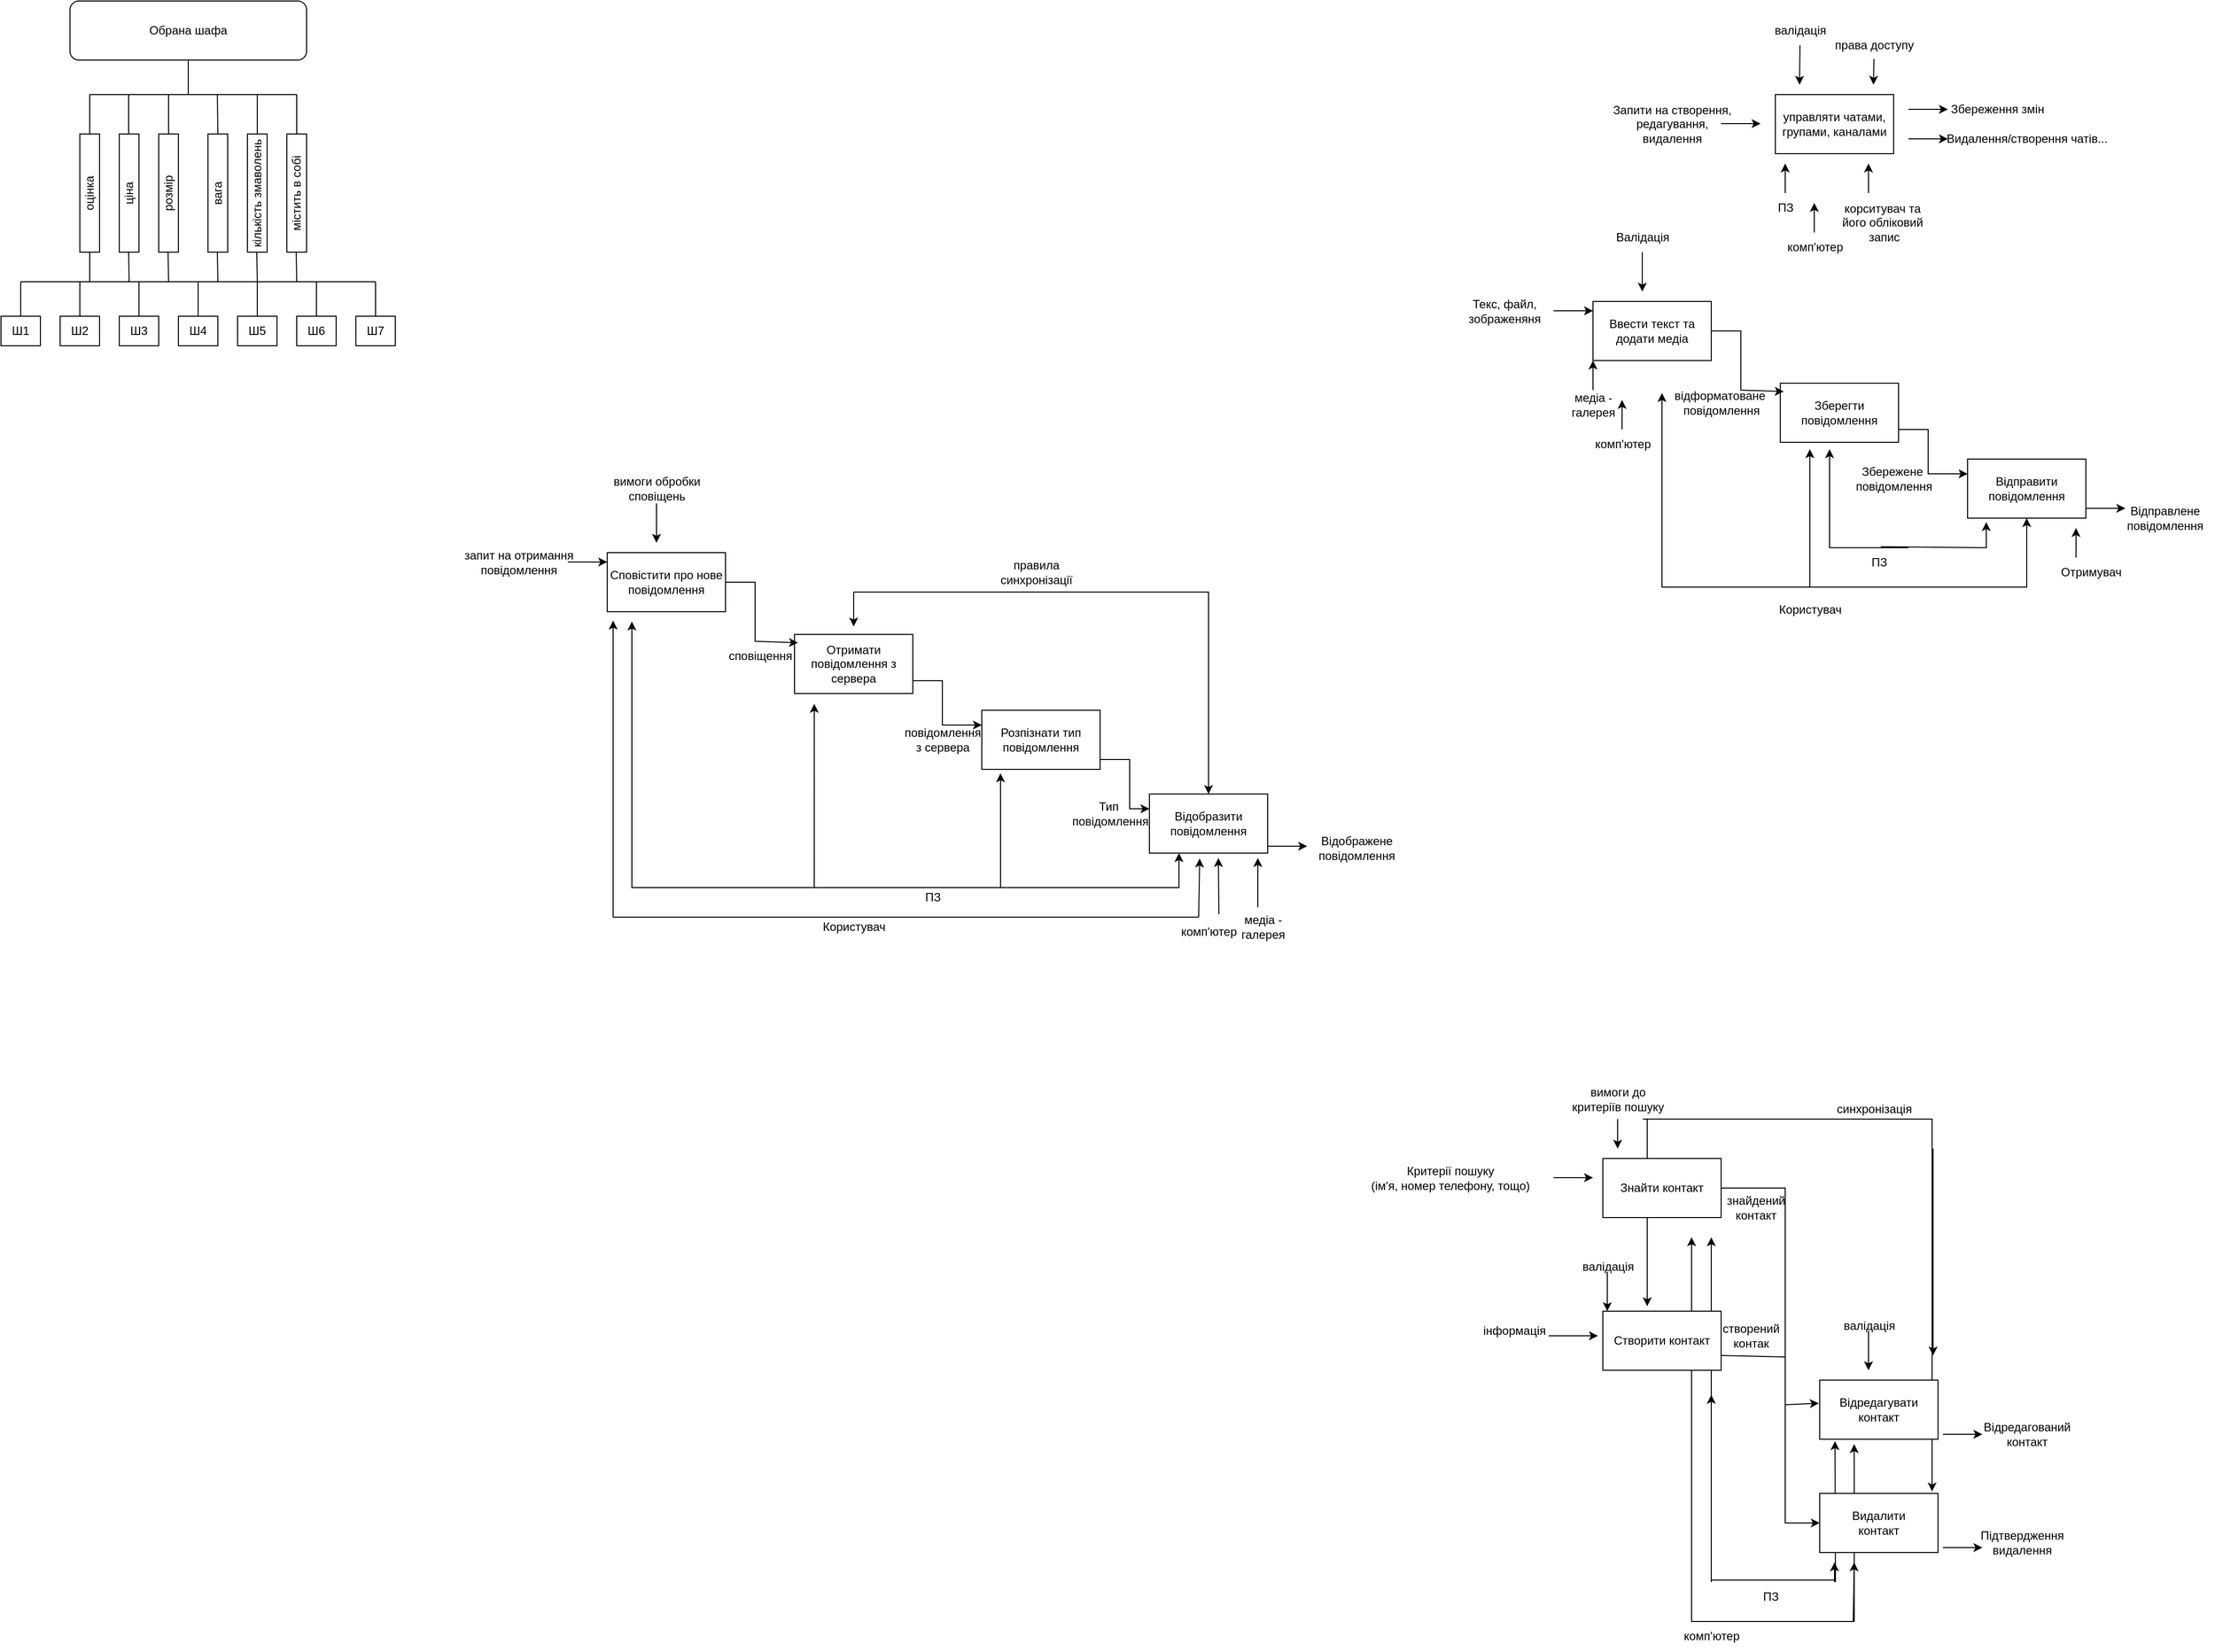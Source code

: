 <mxfile version="23.1.5" type="github">
  <diagram name="Page-1" id="oFntM4cFOOj5ocUR3GGF">
    <mxGraphModel dx="2714" dy="666" grid="1" gridSize="10" guides="1" tooltips="1" connect="1" arrows="1" fold="1" page="1" pageScale="1" pageWidth="850" pageHeight="1100" math="0" shadow="0">
      <root>
        <mxCell id="0" />
        <mxCell id="1" parent="0" />
        <mxCell id="zVhqKKW7a66qn0-9JKQ1-167" value="" style="endArrow=classic;html=1;rounded=0;" parent="1" edge="1">
          <mxGeometry width="50" height="50" relative="1" as="geometry">
            <mxPoint x="230" y="1240" as="sourcePoint" />
            <mxPoint x="230" y="1430" as="targetPoint" />
          </mxGeometry>
        </mxCell>
        <mxCell id="zVhqKKW7a66qn0-9JKQ1-165" value="" style="endArrow=classic;html=1;rounded=0;entryX=0.95;entryY=-0.033;entryDx=0;entryDy=0;entryPerimeter=0;exitX=0.713;exitY=1;exitDx=0;exitDy=0;exitPerimeter=0;" parent="1" source="zVhqKKW7a66qn0-9JKQ1-163" target="zVhqKKW7a66qn0-9JKQ1-149" edge="1">
          <mxGeometry width="50" height="50" relative="1" as="geometry">
            <mxPoint x="460" y="1270" as="sourcePoint" />
            <mxPoint x="550" y="1240" as="targetPoint" />
            <Array as="points">
              <mxPoint x="519" y="1240" />
            </Array>
          </mxGeometry>
        </mxCell>
        <mxCell id="zVhqKKW7a66qn0-9JKQ1-157" value="" style="endArrow=classic;html=1;rounded=0;entryX=0.05;entryY=1.142;entryDx=0;entryDy=0;entryPerimeter=0;" parent="1" edge="1">
          <mxGeometry width="50" height="50" relative="1" as="geometry">
            <mxPoint x="421" y="1710" as="sourcePoint" />
            <mxPoint x="420.5" y="1567" as="targetPoint" />
          </mxGeometry>
        </mxCell>
        <mxCell id="zVhqKKW7a66qn0-9JKQ1-1" value="управляти чатами,&lt;br&gt;групами, каналами" style="rounded=0;whiteSpace=wrap;html=1;" parent="1" vertex="1">
          <mxGeometry x="360" y="200" width="120" height="60" as="geometry" />
        </mxCell>
        <mxCell id="zVhqKKW7a66qn0-9JKQ1-3" value="" style="endArrow=classic;html=1;rounded=0;" parent="1" edge="1">
          <mxGeometry width="50" height="50" relative="1" as="geometry">
            <mxPoint x="305" y="229.5" as="sourcePoint" />
            <mxPoint x="345" y="229.5" as="targetPoint" />
          </mxGeometry>
        </mxCell>
        <mxCell id="zVhqKKW7a66qn0-9JKQ1-4" value="Запити на створення,&lt;br&gt;редагування,&lt;br&gt;видалення" style="text;html=1;align=center;verticalAlign=middle;resizable=0;points=[];autosize=1;strokeColor=none;fillColor=none;" parent="1" vertex="1">
          <mxGeometry x="185" y="200" width="140" height="60" as="geometry" />
        </mxCell>
        <mxCell id="zVhqKKW7a66qn0-9JKQ1-7" value="" style="endArrow=classic;html=1;rounded=0;" parent="1" edge="1">
          <mxGeometry width="50" height="50" relative="1" as="geometry">
            <mxPoint x="370" y="300" as="sourcePoint" />
            <mxPoint x="370" y="270" as="targetPoint" />
          </mxGeometry>
        </mxCell>
        <mxCell id="zVhqKKW7a66qn0-9JKQ1-8" value="ПЗ" style="text;html=1;align=center;verticalAlign=middle;resizable=0;points=[];autosize=1;strokeColor=none;fillColor=none;" parent="1" vertex="1">
          <mxGeometry x="350" y="300" width="40" height="30" as="geometry" />
        </mxCell>
        <mxCell id="zVhqKKW7a66qn0-9JKQ1-9" value="" style="endArrow=classic;html=1;rounded=0;" parent="1" edge="1">
          <mxGeometry width="50" height="50" relative="1" as="geometry">
            <mxPoint x="454.5" y="300" as="sourcePoint" />
            <mxPoint x="454.5" y="270" as="targetPoint" />
          </mxGeometry>
        </mxCell>
        <mxCell id="zVhqKKW7a66qn0-9JKQ1-10" value="корситувач та&amp;nbsp;&lt;br&gt;його обліковий&amp;nbsp;&lt;br&gt;запис" style="text;html=1;align=center;verticalAlign=middle;resizable=0;points=[];autosize=1;strokeColor=none;fillColor=none;" parent="1" vertex="1">
          <mxGeometry x="415" y="300" width="110" height="60" as="geometry" />
        </mxCell>
        <mxCell id="zVhqKKW7a66qn0-9JKQ1-11" value="" style="endArrow=classic;html=1;rounded=0;" parent="1" edge="1">
          <mxGeometry width="50" height="50" relative="1" as="geometry">
            <mxPoint x="399.5" y="340" as="sourcePoint" />
            <mxPoint x="399.5" y="310" as="targetPoint" />
          </mxGeometry>
        </mxCell>
        <mxCell id="zVhqKKW7a66qn0-9JKQ1-12" value="комп&#39;ютер" style="text;html=1;align=center;verticalAlign=middle;resizable=0;points=[];autosize=1;strokeColor=none;fillColor=none;" parent="1" vertex="1">
          <mxGeometry x="360" y="340" width="80" height="30" as="geometry" />
        </mxCell>
        <mxCell id="zVhqKKW7a66qn0-9JKQ1-18" value="" style="endArrow=classic;html=1;rounded=0;" parent="1" edge="1">
          <mxGeometry width="50" height="50" relative="1" as="geometry">
            <mxPoint x="495" y="215" as="sourcePoint" />
            <mxPoint x="535" y="215" as="targetPoint" />
          </mxGeometry>
        </mxCell>
        <mxCell id="zVhqKKW7a66qn0-9JKQ1-20" value="Збереження змін" style="text;html=1;align=center;verticalAlign=middle;resizable=0;points=[];autosize=1;strokeColor=none;fillColor=none;" parent="1" vertex="1">
          <mxGeometry x="525" y="200" width="120" height="30" as="geometry" />
        </mxCell>
        <mxCell id="zVhqKKW7a66qn0-9JKQ1-21" value="" style="endArrow=classic;html=1;rounded=0;" parent="1" edge="1">
          <mxGeometry width="50" height="50" relative="1" as="geometry">
            <mxPoint x="495" y="245" as="sourcePoint" />
            <mxPoint x="535" y="245" as="targetPoint" />
          </mxGeometry>
        </mxCell>
        <mxCell id="zVhqKKW7a66qn0-9JKQ1-22" value="Видалення/створення чатів..." style="text;html=1;align=center;verticalAlign=middle;resizable=0;points=[];autosize=1;strokeColor=none;fillColor=none;" parent="1" vertex="1">
          <mxGeometry x="520" y="230" width="190" height="30" as="geometry" />
        </mxCell>
        <mxCell id="zVhqKKW7a66qn0-9JKQ1-23" value="" style="endArrow=classic;html=1;rounded=0;" parent="1" edge="1">
          <mxGeometry width="50" height="50" relative="1" as="geometry">
            <mxPoint x="385" y="150" as="sourcePoint" />
            <mxPoint x="384.5" y="190" as="targetPoint" />
          </mxGeometry>
        </mxCell>
        <mxCell id="zVhqKKW7a66qn0-9JKQ1-24" value="валідація" style="text;html=1;align=center;verticalAlign=middle;resizable=0;points=[];autosize=1;strokeColor=none;fillColor=none;" parent="1" vertex="1">
          <mxGeometry x="345" y="120" width="80" height="30" as="geometry" />
        </mxCell>
        <mxCell id="zVhqKKW7a66qn0-9JKQ1-25" value="" style="endArrow=classic;html=1;rounded=0;exitX=0.5;exitY=0.963;exitDx=0;exitDy=0;exitPerimeter=0;" parent="1" source="zVhqKKW7a66qn0-9JKQ1-26" edge="1">
          <mxGeometry width="50" height="50" relative="1" as="geometry">
            <mxPoint x="460" y="150" as="sourcePoint" />
            <mxPoint x="459.5" y="190" as="targetPoint" />
          </mxGeometry>
        </mxCell>
        <mxCell id="zVhqKKW7a66qn0-9JKQ1-26" value="права доступу" style="text;html=1;align=center;verticalAlign=middle;resizable=0;points=[];autosize=1;strokeColor=none;fillColor=none;" parent="1" vertex="1">
          <mxGeometry x="410" y="135" width="100" height="30" as="geometry" />
        </mxCell>
        <mxCell id="zVhqKKW7a66qn0-9JKQ1-34" value="Ввести текст та додати медіа" style="rounded=0;whiteSpace=wrap;html=1;" parent="1" vertex="1">
          <mxGeometry x="175" y="410" width="120" height="60" as="geometry" />
        </mxCell>
        <mxCell id="zVhqKKW7a66qn0-9JKQ1-35" value="Зберегти повідомлення" style="rounded=0;whiteSpace=wrap;html=1;" parent="1" vertex="1">
          <mxGeometry x="365" y="493" width="120" height="60" as="geometry" />
        </mxCell>
        <mxCell id="zVhqKKW7a66qn0-9JKQ1-36" value="Відправити повідомлення" style="rounded=0;whiteSpace=wrap;html=1;" parent="1" vertex="1">
          <mxGeometry x="555" y="570" width="120" height="60" as="geometry" />
        </mxCell>
        <mxCell id="zVhqKKW7a66qn0-9JKQ1-37" value="" style="endArrow=classic;html=1;rounded=0;" parent="1" edge="1">
          <mxGeometry width="50" height="50" relative="1" as="geometry">
            <mxPoint x="135" y="419.5" as="sourcePoint" />
            <mxPoint x="175" y="419.5" as="targetPoint" />
          </mxGeometry>
        </mxCell>
        <mxCell id="zVhqKKW7a66qn0-9JKQ1-38" value="Текс, файл, &lt;br&gt;зображеняня" style="text;html=1;align=center;verticalAlign=middle;resizable=0;points=[];autosize=1;strokeColor=none;fillColor=none;" parent="1" vertex="1">
          <mxGeometry x="35" y="400" width="100" height="40" as="geometry" />
        </mxCell>
        <mxCell id="zVhqKKW7a66qn0-9JKQ1-39" value="" style="endArrow=classic;html=1;rounded=0;entryX=0.029;entryY=0.142;entryDx=0;entryDy=0;entryPerimeter=0;" parent="1" target="zVhqKKW7a66qn0-9JKQ1-35" edge="1">
          <mxGeometry width="50" height="50" relative="1" as="geometry">
            <mxPoint x="295" y="440" as="sourcePoint" />
            <mxPoint x="345" y="390" as="targetPoint" />
            <Array as="points">
              <mxPoint x="325" y="440" />
              <mxPoint x="325" y="500" />
            </Array>
          </mxGeometry>
        </mxCell>
        <mxCell id="zVhqKKW7a66qn0-9JKQ1-40" value="відформатоване&amp;nbsp;&lt;br&gt;повідомлення" style="text;html=1;align=center;verticalAlign=middle;resizable=0;points=[];autosize=1;strokeColor=none;fillColor=none;" parent="1" vertex="1">
          <mxGeometry x="245" y="493" width="120" height="40" as="geometry" />
        </mxCell>
        <mxCell id="zVhqKKW7a66qn0-9JKQ1-41" value="" style="endArrow=classic;html=1;rounded=0;entryX=0;entryY=0.25;entryDx=0;entryDy=0;" parent="1" target="zVhqKKW7a66qn0-9JKQ1-36" edge="1">
          <mxGeometry width="50" height="50" relative="1" as="geometry">
            <mxPoint x="485" y="540" as="sourcePoint" />
            <mxPoint x="555" y="620" as="targetPoint" />
            <Array as="points">
              <mxPoint x="515" y="540" />
              <mxPoint x="515" y="585" />
            </Array>
          </mxGeometry>
        </mxCell>
        <mxCell id="zVhqKKW7a66qn0-9JKQ1-42" value="Збережене&amp;nbsp;&lt;br&gt;повідомлення" style="text;html=1;align=center;verticalAlign=middle;resizable=0;points=[];autosize=1;strokeColor=none;fillColor=none;" parent="1" vertex="1">
          <mxGeometry x="430" y="570" width="100" height="40" as="geometry" />
        </mxCell>
        <mxCell id="zVhqKKW7a66qn0-9JKQ1-44" value="" style="endArrow=classic;html=1;rounded=0;" parent="1" edge="1">
          <mxGeometry width="50" height="50" relative="1" as="geometry">
            <mxPoint x="675" y="620" as="sourcePoint" />
            <mxPoint x="715" y="620" as="targetPoint" />
          </mxGeometry>
        </mxCell>
        <mxCell id="zVhqKKW7a66qn0-9JKQ1-45" value="Відправлене&lt;br&gt;повідомлення" style="text;html=1;align=center;verticalAlign=middle;resizable=0;points=[];autosize=1;strokeColor=none;fillColor=none;" parent="1" vertex="1">
          <mxGeometry x="705" y="610" width="100" height="40" as="geometry" />
        </mxCell>
        <mxCell id="zVhqKKW7a66qn0-9JKQ1-49" value="" style="endArrow=classic;html=1;rounded=0;" parent="1" edge="1">
          <mxGeometry width="50" height="50" relative="1" as="geometry">
            <mxPoint x="175" y="500" as="sourcePoint" />
            <mxPoint x="175" y="470" as="targetPoint" />
          </mxGeometry>
        </mxCell>
        <mxCell id="zVhqKKW7a66qn0-9JKQ1-50" value="медіа -&lt;br&gt;галерея" style="text;html=1;align=center;verticalAlign=middle;resizable=0;points=[];autosize=1;strokeColor=none;fillColor=none;" parent="1" vertex="1">
          <mxGeometry x="140" y="495" width="70" height="40" as="geometry" />
        </mxCell>
        <mxCell id="zVhqKKW7a66qn0-9JKQ1-51" value="" style="endArrow=classic;html=1;rounded=0;" parent="1" edge="1">
          <mxGeometry width="50" height="50" relative="1" as="geometry">
            <mxPoint x="204.5" y="540" as="sourcePoint" />
            <mxPoint x="204.5" y="510" as="targetPoint" />
          </mxGeometry>
        </mxCell>
        <mxCell id="zVhqKKW7a66qn0-9JKQ1-52" value="комп&#39;ютер" style="text;html=1;align=center;verticalAlign=middle;resizable=0;points=[];autosize=1;strokeColor=none;fillColor=none;" parent="1" vertex="1">
          <mxGeometry x="165" y="540" width="80" height="30" as="geometry" />
        </mxCell>
        <mxCell id="zVhqKKW7a66qn0-9JKQ1-53" value="" style="endArrow=classic;html=1;rounded=0;" parent="1" edge="1">
          <mxGeometry width="50" height="50" relative="1" as="geometry">
            <mxPoint x="495" y="660" as="sourcePoint" />
            <mxPoint x="415" y="560" as="targetPoint" />
            <Array as="points">
              <mxPoint x="415" y="660" />
            </Array>
          </mxGeometry>
        </mxCell>
        <mxCell id="zVhqKKW7a66qn0-9JKQ1-54" value="ПЗ" style="text;html=1;align=center;verticalAlign=middle;resizable=0;points=[];autosize=1;strokeColor=none;fillColor=none;" parent="1" vertex="1">
          <mxGeometry x="445" y="660" width="40" height="30" as="geometry" />
        </mxCell>
        <mxCell id="zVhqKKW7a66qn0-9JKQ1-55" value="" style="endArrow=classic;html=1;rounded=0;" parent="1" edge="1">
          <mxGeometry width="50" height="50" relative="1" as="geometry">
            <mxPoint x="665" y="670" as="sourcePoint" />
            <mxPoint x="665" y="640" as="targetPoint" />
          </mxGeometry>
        </mxCell>
        <mxCell id="zVhqKKW7a66qn0-9JKQ1-56" value="Отримувач" style="text;html=1;align=center;verticalAlign=middle;resizable=0;points=[];autosize=1;strokeColor=none;fillColor=none;" parent="1" vertex="1">
          <mxGeometry x="635" y="670" width="90" height="30" as="geometry" />
        </mxCell>
        <mxCell id="zVhqKKW7a66qn0-9JKQ1-58" value="" style="endArrow=classic;html=1;rounded=0;exitX=0.5;exitY=1;exitDx=0;exitDy=0;" parent="1" source="zVhqKKW7a66qn0-9JKQ1-36" edge="1">
          <mxGeometry width="50" height="50" relative="1" as="geometry">
            <mxPoint x="245" y="680" as="sourcePoint" />
            <mxPoint x="245" y="503" as="targetPoint" />
            <Array as="points">
              <mxPoint x="615" y="700" />
              <mxPoint x="245" y="700" />
            </Array>
          </mxGeometry>
        </mxCell>
        <mxCell id="zVhqKKW7a66qn0-9JKQ1-59" value="" style="endArrow=classic;html=1;rounded=0;entryX=0.158;entryY=1.067;entryDx=0;entryDy=0;entryPerimeter=0;exitX=0.55;exitY=-0.033;exitDx=0;exitDy=0;exitPerimeter=0;" parent="1" source="zVhqKKW7a66qn0-9JKQ1-54" target="zVhqKKW7a66qn0-9JKQ1-36" edge="1">
          <mxGeometry width="50" height="50" relative="1" as="geometry">
            <mxPoint x="405" y="630" as="sourcePoint" />
            <mxPoint x="575" y="660" as="targetPoint" />
            <Array as="points">
              <mxPoint x="574" y="660" />
            </Array>
          </mxGeometry>
        </mxCell>
        <mxCell id="zVhqKKW7a66qn0-9JKQ1-60" value="Користувач" style="text;html=1;align=center;verticalAlign=middle;resizable=0;points=[];autosize=1;strokeColor=none;fillColor=none;" parent="1" vertex="1">
          <mxGeometry x="350" y="708" width="90" height="30" as="geometry" />
        </mxCell>
        <mxCell id="zVhqKKW7a66qn0-9JKQ1-62" value="" style="endArrow=classic;html=1;rounded=0;" parent="1" edge="1">
          <mxGeometry width="50" height="50" relative="1" as="geometry">
            <mxPoint x="395" y="700" as="sourcePoint" />
            <mxPoint x="395" y="560" as="targetPoint" />
          </mxGeometry>
        </mxCell>
        <mxCell id="zVhqKKW7a66qn0-9JKQ1-63" value="" style="endArrow=classic;html=1;rounded=0;" parent="1" edge="1">
          <mxGeometry width="50" height="50" relative="1" as="geometry">
            <mxPoint x="615" y="700" as="sourcePoint" />
            <mxPoint x="615" y="630" as="targetPoint" />
          </mxGeometry>
        </mxCell>
        <mxCell id="zVhqKKW7a66qn0-9JKQ1-66" value="" style="endArrow=classic;html=1;rounded=0;" parent="1" edge="1">
          <mxGeometry width="50" height="50" relative="1" as="geometry">
            <mxPoint x="225" y="360" as="sourcePoint" />
            <mxPoint x="225" y="400" as="targetPoint" />
          </mxGeometry>
        </mxCell>
        <mxCell id="zVhqKKW7a66qn0-9JKQ1-67" value="Валідація" style="text;html=1;align=center;verticalAlign=middle;resizable=0;points=[];autosize=1;strokeColor=none;fillColor=none;" parent="1" vertex="1">
          <mxGeometry x="185" y="330" width="80" height="30" as="geometry" />
        </mxCell>
        <mxCell id="zVhqKKW7a66qn0-9JKQ1-68" value="Сповістити про нове повідомлення" style="rounded=0;whiteSpace=wrap;html=1;" parent="1" vertex="1">
          <mxGeometry x="-825" y="665" width="120" height="60" as="geometry" />
        </mxCell>
        <mxCell id="zVhqKKW7a66qn0-9JKQ1-69" value="Отримати повідомлення з сервера" style="rounded=0;whiteSpace=wrap;html=1;" parent="1" vertex="1">
          <mxGeometry x="-635" y="748" width="120" height="60" as="geometry" />
        </mxCell>
        <mxCell id="zVhqKKW7a66qn0-9JKQ1-70" value="Розпізнати тип повідомлення" style="rounded=0;whiteSpace=wrap;html=1;" parent="1" vertex="1">
          <mxGeometry x="-445" y="825" width="120" height="60" as="geometry" />
        </mxCell>
        <mxCell id="zVhqKKW7a66qn0-9JKQ1-71" value="" style="endArrow=classic;html=1;rounded=0;" parent="1" edge="1">
          <mxGeometry width="50" height="50" relative="1" as="geometry">
            <mxPoint x="-865" y="674.5" as="sourcePoint" />
            <mxPoint x="-825" y="674.5" as="targetPoint" />
          </mxGeometry>
        </mxCell>
        <mxCell id="zVhqKKW7a66qn0-9JKQ1-72" value="запит на отримання&lt;br&gt;повідомлення" style="text;html=1;align=center;verticalAlign=middle;resizable=0;points=[];autosize=1;strokeColor=none;fillColor=none;" parent="1" vertex="1">
          <mxGeometry x="-980" y="655" width="130" height="40" as="geometry" />
        </mxCell>
        <mxCell id="zVhqKKW7a66qn0-9JKQ1-73" value="" style="endArrow=classic;html=1;rounded=0;entryX=0.029;entryY=0.142;entryDx=0;entryDy=0;entryPerimeter=0;" parent="1" target="zVhqKKW7a66qn0-9JKQ1-69" edge="1">
          <mxGeometry width="50" height="50" relative="1" as="geometry">
            <mxPoint x="-705" y="695" as="sourcePoint" />
            <mxPoint x="-655" y="645" as="targetPoint" />
            <Array as="points">
              <mxPoint x="-675" y="695" />
              <mxPoint x="-675" y="755" />
            </Array>
          </mxGeometry>
        </mxCell>
        <mxCell id="zVhqKKW7a66qn0-9JKQ1-74" value="сповіщення" style="text;html=1;align=center;verticalAlign=middle;resizable=0;points=[];autosize=1;strokeColor=none;fillColor=none;" parent="1" vertex="1">
          <mxGeometry x="-715" y="755" width="90" height="30" as="geometry" />
        </mxCell>
        <mxCell id="zVhqKKW7a66qn0-9JKQ1-75" value="" style="endArrow=classic;html=1;rounded=0;entryX=0;entryY=0.25;entryDx=0;entryDy=0;" parent="1" target="zVhqKKW7a66qn0-9JKQ1-70" edge="1">
          <mxGeometry width="50" height="50" relative="1" as="geometry">
            <mxPoint x="-515" y="795" as="sourcePoint" />
            <mxPoint x="-445" y="875" as="targetPoint" />
            <Array as="points">
              <mxPoint x="-485" y="795" />
              <mxPoint x="-485" y="840" />
            </Array>
          </mxGeometry>
        </mxCell>
        <mxCell id="zVhqKKW7a66qn0-9JKQ1-77" value="" style="endArrow=classic;html=1;rounded=0;" parent="1" edge="1">
          <mxGeometry width="50" height="50" relative="1" as="geometry">
            <mxPoint x="-155" y="963" as="sourcePoint" />
            <mxPoint x="-115" y="963" as="targetPoint" />
          </mxGeometry>
        </mxCell>
        <mxCell id="zVhqKKW7a66qn0-9JKQ1-78" value="Відображене&lt;br&gt;повідомлення" style="text;html=1;align=center;verticalAlign=middle;resizable=0;points=[];autosize=1;strokeColor=none;fillColor=none;" parent="1" vertex="1">
          <mxGeometry x="-115" y="945" width="100" height="40" as="geometry" />
        </mxCell>
        <mxCell id="zVhqKKW7a66qn0-9JKQ1-80" value="медіа -&lt;br&gt;галерея" style="text;html=1;align=center;verticalAlign=middle;resizable=0;points=[];autosize=1;strokeColor=none;fillColor=none;" parent="1" vertex="1">
          <mxGeometry x="-195" y="1025" width="70" height="40" as="geometry" />
        </mxCell>
        <mxCell id="zVhqKKW7a66qn0-9JKQ1-82" value="комп&#39;ютер" style="text;html=1;align=center;verticalAlign=middle;resizable=0;points=[];autosize=1;strokeColor=none;fillColor=none;" parent="1" vertex="1">
          <mxGeometry x="-255" y="1035" width="80" height="30" as="geometry" />
        </mxCell>
        <mxCell id="zVhqKKW7a66qn0-9JKQ1-83" value="" style="endArrow=classic;html=1;rounded=0;entryX=0.167;entryY=1.175;entryDx=0;entryDy=0;entryPerimeter=0;" parent="1" target="zVhqKKW7a66qn0-9JKQ1-69" edge="1">
          <mxGeometry width="50" height="50" relative="1" as="geometry">
            <mxPoint x="-425" y="1005" as="sourcePoint" />
            <mxPoint x="-615" y="835" as="targetPoint" />
            <Array as="points">
              <mxPoint x="-615" y="1005" />
            </Array>
          </mxGeometry>
        </mxCell>
        <mxCell id="zVhqKKW7a66qn0-9JKQ1-84" value="ПЗ" style="text;html=1;align=center;verticalAlign=middle;resizable=0;points=[];autosize=1;strokeColor=none;fillColor=none;" parent="1" vertex="1">
          <mxGeometry x="-515" y="1000" width="40" height="30" as="geometry" />
        </mxCell>
        <mxCell id="zVhqKKW7a66qn0-9JKQ1-85" value="" style="endArrow=classic;html=1;rounded=0;exitX=0.631;exitY=-0.1;exitDx=0;exitDy=0;exitPerimeter=0;" parent="1" source="zVhqKKW7a66qn0-9JKQ1-82" edge="1">
          <mxGeometry width="50" height="50" relative="1" as="geometry">
            <mxPoint x="-205" y="1005" as="sourcePoint" />
            <mxPoint x="-205" y="975" as="targetPoint" />
          </mxGeometry>
        </mxCell>
        <mxCell id="zVhqKKW7a66qn0-9JKQ1-87" value="" style="endArrow=classic;html=1;rounded=0;entryX=0.05;entryY=1.15;entryDx=0;entryDy=0;entryPerimeter=0;" parent="1" target="zVhqKKW7a66qn0-9JKQ1-68" edge="1">
          <mxGeometry width="50" height="50" relative="1" as="geometry">
            <mxPoint x="-225" y="1035" as="sourcePoint" />
            <mxPoint x="-820" y="756.5" as="targetPoint" />
            <Array as="points">
              <mxPoint x="-245" y="1035" />
              <mxPoint x="-455" y="1035" />
              <mxPoint x="-819" y="1035" />
            </Array>
          </mxGeometry>
        </mxCell>
        <mxCell id="zVhqKKW7a66qn0-9JKQ1-88" value="" style="endArrow=classic;html=1;rounded=0;entryX=0.158;entryY=1.067;entryDx=0;entryDy=0;entryPerimeter=0;" parent="1" target="zVhqKKW7a66qn0-9JKQ1-70" edge="1">
          <mxGeometry width="50" height="50" relative="1" as="geometry">
            <mxPoint x="-426" y="1005" as="sourcePoint" />
            <mxPoint x="-425" y="915" as="targetPoint" />
            <Array as="points">
              <mxPoint x="-426" y="915" />
            </Array>
          </mxGeometry>
        </mxCell>
        <mxCell id="zVhqKKW7a66qn0-9JKQ1-89" value="Користувач" style="text;html=1;align=center;verticalAlign=middle;resizable=0;points=[];autosize=1;strokeColor=none;fillColor=none;" parent="1" vertex="1">
          <mxGeometry x="-620" y="1030" width="90" height="30" as="geometry" />
        </mxCell>
        <mxCell id="zVhqKKW7a66qn0-9JKQ1-91" value="" style="endArrow=classic;html=1;rounded=0;entryX=0.25;entryY=1;entryDx=0;entryDy=0;" parent="1" target="zVhqKKW7a66qn0-9JKQ1-94" edge="1">
          <mxGeometry width="50" height="50" relative="1" as="geometry">
            <mxPoint x="-435" y="1005" as="sourcePoint" />
            <mxPoint x="-195" y="965" as="targetPoint" />
            <Array as="points">
              <mxPoint x="-395" y="1005" />
              <mxPoint x="-245" y="1005" />
            </Array>
          </mxGeometry>
        </mxCell>
        <mxCell id="zVhqKKW7a66qn0-9JKQ1-92" value="" style="endArrow=classic;html=1;rounded=0;" parent="1" edge="1">
          <mxGeometry width="50" height="50" relative="1" as="geometry">
            <mxPoint x="-775" y="615" as="sourcePoint" />
            <mxPoint x="-775" y="655" as="targetPoint" />
          </mxGeometry>
        </mxCell>
        <mxCell id="zVhqKKW7a66qn0-9JKQ1-93" value="вимоги обробки&lt;br&gt;сповіщень" style="text;html=1;align=center;verticalAlign=middle;resizable=0;points=[];autosize=1;strokeColor=none;fillColor=none;" parent="1" vertex="1">
          <mxGeometry x="-830" y="580" width="110" height="40" as="geometry" />
        </mxCell>
        <mxCell id="zVhqKKW7a66qn0-9JKQ1-94" value="Відобразити повідомлення" style="rounded=0;whiteSpace=wrap;html=1;" parent="1" vertex="1">
          <mxGeometry x="-275" y="910" width="120" height="60" as="geometry" />
        </mxCell>
        <mxCell id="zVhqKKW7a66qn0-9JKQ1-95" value="" style="endArrow=classic;html=1;rounded=0;entryX=0;entryY=0.25;entryDx=0;entryDy=0;" parent="1" target="zVhqKKW7a66qn0-9JKQ1-94" edge="1">
          <mxGeometry width="50" height="50" relative="1" as="geometry">
            <mxPoint x="-325" y="875" as="sourcePoint" />
            <mxPoint x="-275" y="825" as="targetPoint" />
            <Array as="points">
              <mxPoint x="-295" y="875" />
              <mxPoint x="-295" y="925" />
            </Array>
          </mxGeometry>
        </mxCell>
        <mxCell id="zVhqKKW7a66qn0-9JKQ1-96" value="Тип&amp;nbsp;&lt;br style=&quot;border-color: var(--border-color);&quot;&gt;повідомлення" style="text;html=1;align=center;verticalAlign=middle;resizable=0;points=[];autosize=1;strokeColor=none;fillColor=none;" parent="1" vertex="1">
          <mxGeometry x="-365" y="910" width="100" height="40" as="geometry" />
        </mxCell>
        <mxCell id="zVhqKKW7a66qn0-9JKQ1-98" value="повідомлення &lt;br&gt;з сервера" style="text;html=1;align=center;verticalAlign=middle;resizable=0;points=[];autosize=1;strokeColor=none;fillColor=none;" parent="1" vertex="1">
          <mxGeometry x="-535" y="835" width="100" height="40" as="geometry" />
        </mxCell>
        <mxCell id="zVhqKKW7a66qn0-9JKQ1-100" value="" style="endArrow=classic;html=1;rounded=0;entryX=0.425;entryY=1.092;entryDx=0;entryDy=0;entryPerimeter=0;" parent="1" target="zVhqKKW7a66qn0-9JKQ1-94" edge="1">
          <mxGeometry width="50" height="50" relative="1" as="geometry">
            <mxPoint x="-225" y="1035" as="sourcePoint" />
            <mxPoint x="-165" y="965" as="targetPoint" />
          </mxGeometry>
        </mxCell>
        <mxCell id="zVhqKKW7a66qn0-9JKQ1-101" value="" style="endArrow=classic;html=1;rounded=0;" parent="1" edge="1">
          <mxGeometry width="50" height="50" relative="1" as="geometry">
            <mxPoint x="-590" y="1005" as="sourcePoint" />
            <mxPoint x="-800" y="735" as="targetPoint" />
            <Array as="points">
              <mxPoint x="-800" y="1005" />
            </Array>
          </mxGeometry>
        </mxCell>
        <mxCell id="zVhqKKW7a66qn0-9JKQ1-102" value="" style="endArrow=classic;html=1;rounded=0;" parent="1" edge="1">
          <mxGeometry width="50" height="50" relative="1" as="geometry">
            <mxPoint x="-165" y="1025" as="sourcePoint" />
            <mxPoint x="-165" y="975" as="targetPoint" />
          </mxGeometry>
        </mxCell>
        <mxCell id="zVhqKKW7a66qn0-9JKQ1-103" value="" style="endArrow=classic;html=1;rounded=0;" parent="1" edge="1">
          <mxGeometry width="50" height="50" relative="1" as="geometry">
            <mxPoint x="-575" y="705" as="sourcePoint" />
            <mxPoint x="-575" y="740" as="targetPoint" />
          </mxGeometry>
        </mxCell>
        <mxCell id="zVhqKKW7a66qn0-9JKQ1-104" value="правила&lt;br&gt;синхронізації" style="text;html=1;align=center;verticalAlign=middle;resizable=0;points=[];autosize=1;strokeColor=none;fillColor=none;" parent="1" vertex="1">
          <mxGeometry x="-440" y="665" width="100" height="40" as="geometry" />
        </mxCell>
        <mxCell id="zVhqKKW7a66qn0-9JKQ1-105" value="" style="endArrow=classic;html=1;rounded=0;entryX=0.5;entryY=0;entryDx=0;entryDy=0;" parent="1" target="zVhqKKW7a66qn0-9JKQ1-94" edge="1">
          <mxGeometry width="50" height="50" relative="1" as="geometry">
            <mxPoint x="-575" y="705" as="sourcePoint" />
            <mxPoint x="-205" y="705" as="targetPoint" />
            <Array as="points">
              <mxPoint x="-215" y="705" />
            </Array>
          </mxGeometry>
        </mxCell>
        <mxCell id="zVhqKKW7a66qn0-9JKQ1-106" value="Знайти контакт" style="rounded=0;whiteSpace=wrap;html=1;" parent="1" vertex="1">
          <mxGeometry x="185" y="1280" width="120" height="60" as="geometry" />
        </mxCell>
        <mxCell id="zVhqKKW7a66qn0-9JKQ1-107" value="Відредагувати&lt;br&gt;контакт" style="rounded=0;whiteSpace=wrap;html=1;" parent="1" vertex="1">
          <mxGeometry x="405" y="1505" width="120" height="60" as="geometry" />
        </mxCell>
        <mxCell id="zVhqKKW7a66qn0-9JKQ1-109" value="" style="endArrow=classic;html=1;rounded=0;" parent="1" edge="1">
          <mxGeometry width="50" height="50" relative="1" as="geometry">
            <mxPoint x="135" y="1299.5" as="sourcePoint" />
            <mxPoint x="175" y="1299.5" as="targetPoint" />
          </mxGeometry>
        </mxCell>
        <mxCell id="zVhqKKW7a66qn0-9JKQ1-110" value="Критерії пошуку &lt;br&gt;(ім&#39;я, номер телефону, тощо)" style="text;html=1;align=center;verticalAlign=middle;resizable=0;points=[];autosize=1;strokeColor=none;fillColor=none;" parent="1" vertex="1">
          <mxGeometry x="-60" y="1280" width="180" height="40" as="geometry" />
        </mxCell>
        <mxCell id="zVhqKKW7a66qn0-9JKQ1-111" value="" style="endArrow=classic;html=1;rounded=0;entryX=-0.008;entryY=0.392;entryDx=0;entryDy=0;exitX=1;exitY=0.5;exitDx=0;exitDy=0;entryPerimeter=0;" parent="1" source="zVhqKKW7a66qn0-9JKQ1-106" target="zVhqKKW7a66qn0-9JKQ1-107" edge="1">
          <mxGeometry width="50" height="50" relative="1" as="geometry">
            <mxPoint x="310" y="1425" as="sourcePoint" />
            <mxPoint x="360" y="1375" as="targetPoint" />
            <Array as="points">
              <mxPoint x="370" y="1310" />
              <mxPoint x="370" y="1530" />
            </Array>
          </mxGeometry>
        </mxCell>
        <mxCell id="zVhqKKW7a66qn0-9JKQ1-112" value="знайдений&lt;br&gt;контакт" style="text;html=1;align=center;verticalAlign=middle;resizable=0;points=[];autosize=1;strokeColor=none;fillColor=none;" parent="1" vertex="1">
          <mxGeometry x="300" y="1310" width="80" height="40" as="geometry" />
        </mxCell>
        <mxCell id="zVhqKKW7a66qn0-9JKQ1-117" value="комп&#39;ютер" style="text;html=1;align=center;verticalAlign=middle;resizable=0;points=[];autosize=1;strokeColor=none;fillColor=none;" parent="1" vertex="1">
          <mxGeometry x="255" y="1750" width="80" height="30" as="geometry" />
        </mxCell>
        <mxCell id="zVhqKKW7a66qn0-9JKQ1-119" value="ПЗ" style="text;html=1;align=center;verticalAlign=middle;resizable=0;points=[];autosize=1;strokeColor=none;fillColor=none;" parent="1" vertex="1">
          <mxGeometry x="335" y="1710" width="40" height="30" as="geometry" />
        </mxCell>
        <mxCell id="zVhqKKW7a66qn0-9JKQ1-121" value="" style="endArrow=classic;html=1;rounded=0;" parent="1" edge="1">
          <mxGeometry width="50" height="50" relative="1" as="geometry">
            <mxPoint x="420" y="1708" as="sourcePoint" />
            <mxPoint x="295" y="1360" as="targetPoint" />
            <Array as="points">
              <mxPoint x="295" y="1708" />
            </Array>
          </mxGeometry>
        </mxCell>
        <mxCell id="zVhqKKW7a66qn0-9JKQ1-122" value="" style="endArrow=classic;html=1;rounded=0;" parent="1" edge="1">
          <mxGeometry width="50" height="50" relative="1" as="geometry">
            <mxPoint x="440.04" y="1750" as="sourcePoint" />
            <mxPoint x="440" y="1570" as="targetPoint" />
            <Array as="points">
              <mxPoint x="440.04" y="1660" />
            </Array>
          </mxGeometry>
        </mxCell>
        <mxCell id="zVhqKKW7a66qn0-9JKQ1-125" value="" style="endArrow=classic;html=1;rounded=0;" parent="1" edge="1">
          <mxGeometry width="50" height="50" relative="1" as="geometry">
            <mxPoint x="454.5" y="1455" as="sourcePoint" />
            <mxPoint x="454.5" y="1495" as="targetPoint" />
          </mxGeometry>
        </mxCell>
        <mxCell id="zVhqKKW7a66qn0-9JKQ1-126" value="валідація" style="text;html=1;align=center;verticalAlign=middle;resizable=0;points=[];autosize=1;strokeColor=none;fillColor=none;" parent="1" vertex="1">
          <mxGeometry x="415" y="1435" width="80" height="30" as="geometry" />
        </mxCell>
        <mxCell id="zVhqKKW7a66qn0-9JKQ1-129" value="Підтвердження&lt;br&gt;видалення" style="text;html=1;align=center;verticalAlign=middle;resizable=0;points=[];autosize=1;strokeColor=none;fillColor=none;" parent="1" vertex="1">
          <mxGeometry x="555" y="1650" width="110" height="40" as="geometry" />
        </mxCell>
        <mxCell id="zVhqKKW7a66qn0-9JKQ1-131" value="" style="endArrow=classic;html=1;rounded=0;entryX=0.425;entryY=1.092;entryDx=0;entryDy=0;entryPerimeter=0;" parent="1" edge="1">
          <mxGeometry width="50" height="50" relative="1" as="geometry">
            <mxPoint x="439" y="1749.48" as="sourcePoint" />
            <mxPoint x="440" y="1690" as="targetPoint" />
          </mxGeometry>
        </mxCell>
        <mxCell id="zVhqKKW7a66qn0-9JKQ1-132" value="" style="endArrow=classic;html=1;rounded=0;" parent="1" edge="1">
          <mxGeometry width="50" height="50" relative="1" as="geometry">
            <mxPoint x="440" y="1750" as="sourcePoint" />
            <mxPoint x="275" y="1360" as="targetPoint" />
            <Array as="points">
              <mxPoint x="275" y="1750" />
            </Array>
          </mxGeometry>
        </mxCell>
        <mxCell id="zVhqKKW7a66qn0-9JKQ1-140" value="Створити контакт" style="rounded=0;whiteSpace=wrap;html=1;" parent="1" vertex="1">
          <mxGeometry x="185" y="1435" width="120" height="60" as="geometry" />
        </mxCell>
        <mxCell id="zVhqKKW7a66qn0-9JKQ1-142" value="" style="endArrow=classic;html=1;rounded=0;" parent="1" edge="1">
          <mxGeometry width="50" height="50" relative="1" as="geometry">
            <mxPoint x="130" y="1460" as="sourcePoint" />
            <mxPoint x="180" y="1460" as="targetPoint" />
          </mxGeometry>
        </mxCell>
        <mxCell id="zVhqKKW7a66qn0-9JKQ1-143" value="інформація" style="text;html=1;align=center;verticalAlign=middle;resizable=0;points=[];autosize=1;strokeColor=none;fillColor=none;" parent="1" vertex="1">
          <mxGeometry x="50" y="1440" width="90" height="30" as="geometry" />
        </mxCell>
        <mxCell id="zVhqKKW7a66qn0-9JKQ1-144" value="створений&lt;br&gt;контак" style="text;html=1;align=center;verticalAlign=middle;resizable=0;points=[];autosize=1;strokeColor=none;fillColor=none;" parent="1" vertex="1">
          <mxGeometry x="295" y="1440" width="80" height="40" as="geometry" />
        </mxCell>
        <mxCell id="zVhqKKW7a66qn0-9JKQ1-145" value="" style="endArrow=none;html=1;rounded=0;entryX=0.944;entryY=1.038;entryDx=0;entryDy=0;entryPerimeter=0;exitX=1;exitY=0.75;exitDx=0;exitDy=0;" parent="1" source="zVhqKKW7a66qn0-9JKQ1-140" target="zVhqKKW7a66qn0-9JKQ1-144" edge="1">
          <mxGeometry width="50" height="50" relative="1" as="geometry">
            <mxPoint x="310" y="1480" as="sourcePoint" />
            <mxPoint x="350" y="1430" as="targetPoint" />
          </mxGeometry>
        </mxCell>
        <mxCell id="zVhqKKW7a66qn0-9JKQ1-149" value="Видалити&lt;br&gt;контакт" style="rounded=0;whiteSpace=wrap;html=1;" parent="1" vertex="1">
          <mxGeometry x="405" y="1620" width="120" height="60" as="geometry" />
        </mxCell>
        <mxCell id="zVhqKKW7a66qn0-9JKQ1-150" value="" style="endArrow=classic;html=1;rounded=0;entryX=0;entryY=0.5;entryDx=0;entryDy=0;" parent="1" target="zVhqKKW7a66qn0-9JKQ1-149" edge="1">
          <mxGeometry width="50" height="50" relative="1" as="geometry">
            <mxPoint x="370" y="1530" as="sourcePoint" />
            <mxPoint x="420" y="1480" as="targetPoint" />
            <Array as="points">
              <mxPoint x="370" y="1650" />
            </Array>
          </mxGeometry>
        </mxCell>
        <mxCell id="zVhqKKW7a66qn0-9JKQ1-151" value="" style="endArrow=classic;html=1;rounded=0;" parent="1" edge="1">
          <mxGeometry width="50" height="50" relative="1" as="geometry">
            <mxPoint x="530" y="1675" as="sourcePoint" />
            <mxPoint x="570" y="1675" as="targetPoint" />
          </mxGeometry>
        </mxCell>
        <mxCell id="zVhqKKW7a66qn0-9JKQ1-152" value="Відредагований&lt;br&gt;контакт" style="text;html=1;align=center;verticalAlign=middle;resizable=0;points=[];autosize=1;strokeColor=none;fillColor=none;" parent="1" vertex="1">
          <mxGeometry x="560" y="1540" width="110" height="40" as="geometry" />
        </mxCell>
        <mxCell id="zVhqKKW7a66qn0-9JKQ1-154" value="" style="endArrow=classic;html=1;rounded=0;" parent="1" edge="1">
          <mxGeometry width="50" height="50" relative="1" as="geometry">
            <mxPoint x="530" y="1560" as="sourcePoint" />
            <mxPoint x="570" y="1560" as="targetPoint" />
          </mxGeometry>
        </mxCell>
        <mxCell id="zVhqKKW7a66qn0-9JKQ1-155" value="" style="endArrow=classic;html=1;rounded=0;" parent="1" edge="1">
          <mxGeometry width="50" height="50" relative="1" as="geometry">
            <mxPoint x="295" y="1710" as="sourcePoint" />
            <mxPoint x="295" y="1520" as="targetPoint" />
          </mxGeometry>
        </mxCell>
        <mxCell id="zVhqKKW7a66qn0-9JKQ1-158" value="" style="endArrow=classic;html=1;rounded=0;" parent="1" edge="1">
          <mxGeometry width="50" height="50" relative="1" as="geometry">
            <mxPoint x="420" y="1710" as="sourcePoint" />
            <mxPoint x="420" y="1690" as="targetPoint" />
          </mxGeometry>
        </mxCell>
        <mxCell id="zVhqKKW7a66qn0-9JKQ1-160" value="" style="endArrow=classic;html=1;rounded=0;" parent="1" edge="1">
          <mxGeometry width="50" height="50" relative="1" as="geometry">
            <mxPoint x="189.5" y="1395" as="sourcePoint" />
            <mxPoint x="189.5" y="1435" as="targetPoint" />
          </mxGeometry>
        </mxCell>
        <mxCell id="zVhqKKW7a66qn0-9JKQ1-161" value="валідація" style="text;html=1;align=center;verticalAlign=middle;resizable=0;points=[];autosize=1;strokeColor=none;fillColor=none;" parent="1" vertex="1">
          <mxGeometry x="150" y="1375" width="80" height="30" as="geometry" />
        </mxCell>
        <mxCell id="zVhqKKW7a66qn0-9JKQ1-162" value="" style="endArrow=classic;html=1;rounded=0;" parent="1" edge="1">
          <mxGeometry width="50" height="50" relative="1" as="geometry">
            <mxPoint x="200" y="1240" as="sourcePoint" />
            <mxPoint x="200" y="1270" as="targetPoint" />
          </mxGeometry>
        </mxCell>
        <mxCell id="zVhqKKW7a66qn0-9JKQ1-163" value="вимоги до&lt;br&gt;критеріїв пошуку" style="text;html=1;align=center;verticalAlign=middle;resizable=0;points=[];autosize=1;strokeColor=none;fillColor=none;" parent="1" vertex="1">
          <mxGeometry x="140" y="1200" width="120" height="40" as="geometry" />
        </mxCell>
        <mxCell id="zVhqKKW7a66qn0-9JKQ1-164" value="синхронізація" style="text;html=1;align=center;verticalAlign=middle;resizable=0;points=[];autosize=1;strokeColor=none;fillColor=none;" parent="1" vertex="1">
          <mxGeometry x="410" y="1215" width="100" height="30" as="geometry" />
        </mxCell>
        <mxCell id="zVhqKKW7a66qn0-9JKQ1-166" value="" style="endArrow=classic;html=1;rounded=0;" parent="1" edge="1">
          <mxGeometry width="50" height="50" relative="1" as="geometry">
            <mxPoint x="520" y="1270" as="sourcePoint" />
            <mxPoint x="520" y="1480" as="targetPoint" />
          </mxGeometry>
        </mxCell>
        <mxCell id="K4Y9fg_jA_88prc1xQTf-1" value="Обрана шафа" style="rounded=1;whiteSpace=wrap;html=1;" vertex="1" parent="1">
          <mxGeometry x="-1370" y="105" width="240" height="60" as="geometry" />
        </mxCell>
        <mxCell id="K4Y9fg_jA_88prc1xQTf-2" value="" style="endArrow=none;html=1;rounded=0;entryX=0.5;entryY=1;entryDx=0;entryDy=0;" edge="1" parent="1" target="K4Y9fg_jA_88prc1xQTf-1">
          <mxGeometry width="50" height="50" relative="1" as="geometry">
            <mxPoint x="-1250" y="200" as="sourcePoint" />
            <mxPoint x="-1240" y="170" as="targetPoint" />
          </mxGeometry>
        </mxCell>
        <mxCell id="K4Y9fg_jA_88prc1xQTf-3" value="" style="endArrow=none;html=1;rounded=0;" edge="1" parent="1">
          <mxGeometry width="50" height="50" relative="1" as="geometry">
            <mxPoint x="-1350" y="200" as="sourcePoint" />
            <mxPoint x="-1140" y="200" as="targetPoint" />
          </mxGeometry>
        </mxCell>
        <mxCell id="K4Y9fg_jA_88prc1xQTf-4" value="" style="endArrow=none;html=1;rounded=0;" edge="1" parent="1">
          <mxGeometry width="50" height="50" relative="1" as="geometry">
            <mxPoint x="-1350" y="240" as="sourcePoint" />
            <mxPoint x="-1350" y="200" as="targetPoint" />
          </mxGeometry>
        </mxCell>
        <mxCell id="K4Y9fg_jA_88prc1xQTf-6" value="оцінка" style="rounded=0;whiteSpace=wrap;html=1;rotation=-90;" vertex="1" parent="1">
          <mxGeometry x="-1410" y="290" width="120" height="20" as="geometry" />
        </mxCell>
        <mxCell id="K4Y9fg_jA_88prc1xQTf-7" value="ціна" style="rounded=0;whiteSpace=wrap;html=1;rotation=-90;" vertex="1" parent="1">
          <mxGeometry x="-1370" y="290" width="120" height="20" as="geometry" />
        </mxCell>
        <mxCell id="K4Y9fg_jA_88prc1xQTf-8" value="розмір" style="rounded=0;whiteSpace=wrap;html=1;rotation=-90;" vertex="1" parent="1">
          <mxGeometry x="-1330" y="290" width="120" height="20" as="geometry" />
        </mxCell>
        <mxCell id="K4Y9fg_jA_88prc1xQTf-9" value="вага" style="rounded=0;whiteSpace=wrap;html=1;rotation=-90;" vertex="1" parent="1">
          <mxGeometry x="-1280" y="290" width="120" height="20" as="geometry" />
        </mxCell>
        <mxCell id="K4Y9fg_jA_88prc1xQTf-10" value="кількість змаволень" style="rounded=0;whiteSpace=wrap;html=1;rotation=-90;" vertex="1" parent="1">
          <mxGeometry x="-1240" y="290" width="120" height="20" as="geometry" />
        </mxCell>
        <mxCell id="K4Y9fg_jA_88prc1xQTf-11" value="містить в собі" style="rounded=0;whiteSpace=wrap;html=1;rotation=-90;" vertex="1" parent="1">
          <mxGeometry x="-1200" y="290" width="120" height="20" as="geometry" />
        </mxCell>
        <mxCell id="K4Y9fg_jA_88prc1xQTf-12" value="" style="endArrow=none;html=1;rounded=0;" edge="1" parent="1">
          <mxGeometry width="50" height="50" relative="1" as="geometry">
            <mxPoint x="-1310.5" y="240" as="sourcePoint" />
            <mxPoint x="-1310.5" y="200" as="targetPoint" />
          </mxGeometry>
        </mxCell>
        <mxCell id="K4Y9fg_jA_88prc1xQTf-15" value="" style="endArrow=none;html=1;rounded=0;exitX=1;exitY=0.5;exitDx=0;exitDy=0;" edge="1" parent="1" source="K4Y9fg_jA_88prc1xQTf-8">
          <mxGeometry width="50" height="50" relative="1" as="geometry">
            <mxPoint x="-1270" y="230" as="sourcePoint" />
            <mxPoint x="-1270" y="200" as="targetPoint" />
          </mxGeometry>
        </mxCell>
        <mxCell id="K4Y9fg_jA_88prc1xQTf-16" value="" style="endArrow=none;html=1;rounded=0;exitX=1;exitY=0.5;exitDx=0;exitDy=0;" edge="1" parent="1" source="K4Y9fg_jA_88prc1xQTf-9">
          <mxGeometry width="50" height="50" relative="1" as="geometry">
            <mxPoint x="-1220.5" y="230" as="sourcePoint" />
            <mxPoint x="-1220.5" y="200" as="targetPoint" />
          </mxGeometry>
        </mxCell>
        <mxCell id="K4Y9fg_jA_88prc1xQTf-17" value="" style="endArrow=none;html=1;rounded=0;" edge="1" parent="1">
          <mxGeometry width="50" height="50" relative="1" as="geometry">
            <mxPoint x="-1180" y="240" as="sourcePoint" />
            <mxPoint x="-1180" y="200" as="targetPoint" />
          </mxGeometry>
        </mxCell>
        <mxCell id="K4Y9fg_jA_88prc1xQTf-18" value="" style="endArrow=none;html=1;rounded=0;" edge="1" parent="1">
          <mxGeometry width="50" height="50" relative="1" as="geometry">
            <mxPoint x="-1140" y="240" as="sourcePoint" />
            <mxPoint x="-1140" y="200" as="targetPoint" />
          </mxGeometry>
        </mxCell>
        <mxCell id="K4Y9fg_jA_88prc1xQTf-19" value="" style="endArrow=none;html=1;rounded=0;" edge="1" parent="1">
          <mxGeometry width="50" height="50" relative="1" as="geometry">
            <mxPoint x="-1420" y="390" as="sourcePoint" />
            <mxPoint x="-1060" y="390" as="targetPoint" />
          </mxGeometry>
        </mxCell>
        <mxCell id="K4Y9fg_jA_88prc1xQTf-20" value="" style="endArrow=none;html=1;rounded=0;" edge="1" parent="1">
          <mxGeometry width="50" height="50" relative="1" as="geometry">
            <mxPoint x="-1350" y="390" as="sourcePoint" />
            <mxPoint x="-1350" y="360" as="targetPoint" />
          </mxGeometry>
        </mxCell>
        <mxCell id="K4Y9fg_jA_88prc1xQTf-21" value="" style="endArrow=none;html=1;rounded=0;" edge="1" parent="1">
          <mxGeometry width="50" height="50" relative="1" as="geometry">
            <mxPoint x="-1310" y="390" as="sourcePoint" />
            <mxPoint x="-1310.5" y="360" as="targetPoint" />
          </mxGeometry>
        </mxCell>
        <mxCell id="K4Y9fg_jA_88prc1xQTf-23" value="" style="endArrow=none;html=1;rounded=0;" edge="1" parent="1">
          <mxGeometry width="50" height="50" relative="1" as="geometry">
            <mxPoint x="-1270" y="390" as="sourcePoint" />
            <mxPoint x="-1270.5" y="360" as="targetPoint" />
          </mxGeometry>
        </mxCell>
        <mxCell id="K4Y9fg_jA_88prc1xQTf-24" value="" style="endArrow=none;html=1;rounded=0;" edge="1" parent="1">
          <mxGeometry width="50" height="50" relative="1" as="geometry">
            <mxPoint x="-1220" y="390" as="sourcePoint" />
            <mxPoint x="-1220.5" y="360" as="targetPoint" />
          </mxGeometry>
        </mxCell>
        <mxCell id="K4Y9fg_jA_88prc1xQTf-25" value="" style="endArrow=none;html=1;rounded=0;" edge="1" parent="1">
          <mxGeometry width="50" height="50" relative="1" as="geometry">
            <mxPoint x="-1180" y="390" as="sourcePoint" />
            <mxPoint x="-1180.5" y="360" as="targetPoint" />
          </mxGeometry>
        </mxCell>
        <mxCell id="K4Y9fg_jA_88prc1xQTf-26" value="" style="endArrow=none;html=1;rounded=0;" edge="1" parent="1">
          <mxGeometry width="50" height="50" relative="1" as="geometry">
            <mxPoint x="-1140" y="390" as="sourcePoint" />
            <mxPoint x="-1140.5" y="360" as="targetPoint" />
          </mxGeometry>
        </mxCell>
        <mxCell id="K4Y9fg_jA_88prc1xQTf-27" value="Ш1" style="rounded=0;whiteSpace=wrap;html=1;" vertex="1" parent="1">
          <mxGeometry x="-1440" y="425" width="40" height="30" as="geometry" />
        </mxCell>
        <mxCell id="K4Y9fg_jA_88prc1xQTf-28" value="Ш2" style="rounded=0;whiteSpace=wrap;html=1;" vertex="1" parent="1">
          <mxGeometry x="-1380" y="425" width="40" height="30" as="geometry" />
        </mxCell>
        <mxCell id="K4Y9fg_jA_88prc1xQTf-30" value="Ш3" style="rounded=0;whiteSpace=wrap;html=1;" vertex="1" parent="1">
          <mxGeometry x="-1320" y="425" width="40" height="30" as="geometry" />
        </mxCell>
        <mxCell id="K4Y9fg_jA_88prc1xQTf-31" value="Ш4" style="rounded=0;whiteSpace=wrap;html=1;" vertex="1" parent="1">
          <mxGeometry x="-1260" y="425" width="40" height="30" as="geometry" />
        </mxCell>
        <mxCell id="K4Y9fg_jA_88prc1xQTf-32" value="Ш5" style="rounded=0;whiteSpace=wrap;html=1;" vertex="1" parent="1">
          <mxGeometry x="-1200" y="425" width="40" height="30" as="geometry" />
        </mxCell>
        <mxCell id="K4Y9fg_jA_88prc1xQTf-33" value="Ш6" style="rounded=0;whiteSpace=wrap;html=1;" vertex="1" parent="1">
          <mxGeometry x="-1140" y="425" width="40" height="30" as="geometry" />
        </mxCell>
        <mxCell id="K4Y9fg_jA_88prc1xQTf-34" value="Ш7" style="rounded=0;whiteSpace=wrap;html=1;" vertex="1" parent="1">
          <mxGeometry x="-1080" y="425" width="40" height="30" as="geometry" />
        </mxCell>
        <mxCell id="K4Y9fg_jA_88prc1xQTf-35" value="" style="endArrow=none;html=1;rounded=0;exitX=0.5;exitY=0;exitDx=0;exitDy=0;" edge="1" parent="1" source="K4Y9fg_jA_88prc1xQTf-27">
          <mxGeometry width="50" height="50" relative="1" as="geometry">
            <mxPoint x="-1470" y="440" as="sourcePoint" />
            <mxPoint x="-1420" y="390" as="targetPoint" />
          </mxGeometry>
        </mxCell>
        <mxCell id="K4Y9fg_jA_88prc1xQTf-36" value="" style="endArrow=none;html=1;rounded=0;exitX=0.5;exitY=0;exitDx=0;exitDy=0;" edge="1" parent="1" source="K4Y9fg_jA_88prc1xQTf-34">
          <mxGeometry width="50" height="50" relative="1" as="geometry">
            <mxPoint x="-1110" y="440" as="sourcePoint" />
            <mxPoint x="-1060" y="390" as="targetPoint" />
          </mxGeometry>
        </mxCell>
        <mxCell id="K4Y9fg_jA_88prc1xQTf-37" value="" style="endArrow=none;html=1;rounded=0;exitX=0.5;exitY=0;exitDx=0;exitDy=0;" edge="1" parent="1" source="K4Y9fg_jA_88prc1xQTf-33">
          <mxGeometry width="50" height="50" relative="1" as="geometry">
            <mxPoint x="-1170" y="440" as="sourcePoint" />
            <mxPoint x="-1120" y="390" as="targetPoint" />
          </mxGeometry>
        </mxCell>
        <mxCell id="K4Y9fg_jA_88prc1xQTf-38" value="" style="endArrow=none;html=1;rounded=0;exitX=0.5;exitY=0;exitDx=0;exitDy=0;" edge="1" parent="1" source="K4Y9fg_jA_88prc1xQTf-32">
          <mxGeometry width="50" height="50" relative="1" as="geometry">
            <mxPoint x="-1230" y="440" as="sourcePoint" />
            <mxPoint x="-1180" y="390" as="targetPoint" />
          </mxGeometry>
        </mxCell>
        <mxCell id="K4Y9fg_jA_88prc1xQTf-39" value="" style="endArrow=none;html=1;rounded=0;exitX=0.5;exitY=0;exitDx=0;exitDy=0;" edge="1" parent="1" source="K4Y9fg_jA_88prc1xQTf-31">
          <mxGeometry width="50" height="50" relative="1" as="geometry">
            <mxPoint x="-1290" y="440" as="sourcePoint" />
            <mxPoint x="-1240" y="390" as="targetPoint" />
          </mxGeometry>
        </mxCell>
        <mxCell id="K4Y9fg_jA_88prc1xQTf-40" value="" style="endArrow=none;html=1;rounded=0;exitX=0.5;exitY=0;exitDx=0;exitDy=0;" edge="1" parent="1" source="K4Y9fg_jA_88prc1xQTf-30">
          <mxGeometry width="50" height="50" relative="1" as="geometry">
            <mxPoint x="-1340" y="440" as="sourcePoint" />
            <mxPoint x="-1300" y="390" as="targetPoint" />
          </mxGeometry>
        </mxCell>
        <mxCell id="K4Y9fg_jA_88prc1xQTf-41" value="" style="endArrow=none;html=1;rounded=0;exitX=0.5;exitY=0;exitDx=0;exitDy=0;" edge="1" parent="1" source="K4Y9fg_jA_88prc1xQTf-28">
          <mxGeometry width="50" height="50" relative="1" as="geometry">
            <mxPoint x="-1410" y="440" as="sourcePoint" />
            <mxPoint x="-1360" y="390" as="targetPoint" />
          </mxGeometry>
        </mxCell>
      </root>
    </mxGraphModel>
  </diagram>
</mxfile>
